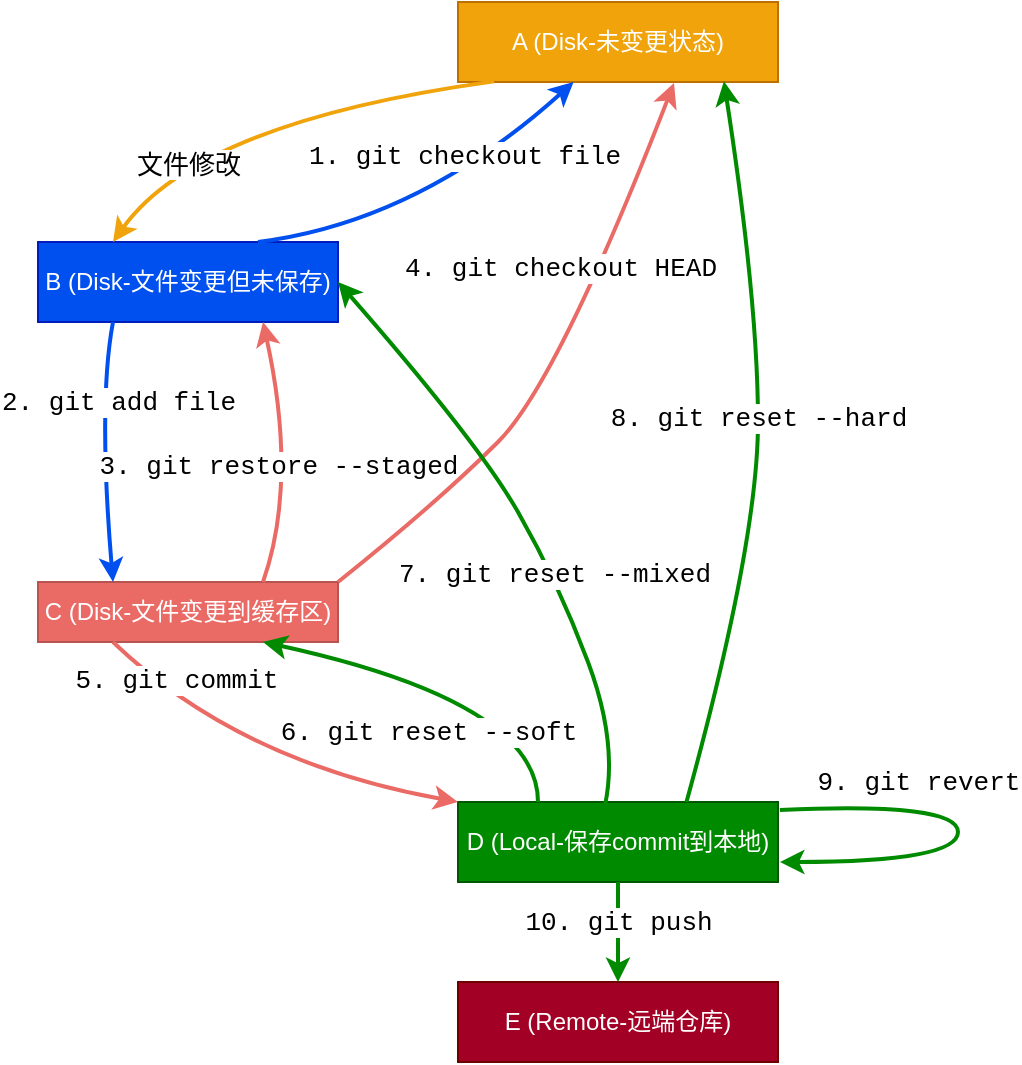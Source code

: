 <mxfile version="19.0.3" type="device"><diagram id="C5RBs43oDa-KdzZeNtuy" name="Page-1"><mxGraphModel dx="976" dy="645" grid="1" gridSize="10" guides="1" tooltips="1" connect="1" arrows="1" fold="1" page="1" pageScale="1" pageWidth="827" pageHeight="1169" math="0" shadow="0"><root><mxCell id="WIyWlLk6GJQsqaUBKTNV-0"/><mxCell id="WIyWlLk6GJQsqaUBKTNV-1" parent="WIyWlLk6GJQsqaUBKTNV-0"/><mxCell id="J6IVtctKUv1aDYLDIr6w-46" value="" style="group" parent="WIyWlLk6GJQsqaUBKTNV-1" vertex="1" connectable="0"><mxGeometry x="110" y="30" width="460" height="530" as="geometry"/></mxCell><mxCell id="J6IVtctKUv1aDYLDIr6w-0" value="B (Disk-文件变更但未保存)" style="rounded=0;whiteSpace=wrap;html=1;fillColor=#0050ef;strokeColor=#001DBC;fontColor=#ffffff;" parent="J6IVtctKUv1aDYLDIr6w-46" vertex="1"><mxGeometry y="120" width="150" height="40" as="geometry"/></mxCell><mxCell id="J6IVtctKUv1aDYLDIr6w-1" value="&lt;font color=&quot;#ffffff&quot;&gt;A (Disk-未变更状态)&lt;/font&gt;" style="rounded=0;whiteSpace=wrap;html=1;fillColor=#f0a30a;strokeColor=#BD7000;fontColor=#000000;" parent="J6IVtctKUv1aDYLDIr6w-46" vertex="1"><mxGeometry x="210" width="160" height="40" as="geometry"/></mxCell><mxCell id="J6IVtctKUv1aDYLDIr6w-2" value="&lt;font color=&quot;#ffffff&quot;&gt;C (Disk-文件变更到缓存区)&lt;/font&gt;" style="rounded=0;whiteSpace=wrap;html=1;fillColor=#EA6B66;strokeColor=#b85450;" parent="J6IVtctKUv1aDYLDIr6w-46" vertex="1"><mxGeometry y="290" width="150" height="30" as="geometry"/></mxCell><mxCell id="J6IVtctKUv1aDYLDIr6w-3" value="D (Local-保存commit到本地)" style="rounded=0;whiteSpace=wrap;html=1;fillColor=#008a00;strokeColor=#005700;fontColor=#ffffff;" parent="J6IVtctKUv1aDYLDIr6w-46" vertex="1"><mxGeometry x="210" y="400" width="160" height="40" as="geometry"/></mxCell><mxCell id="J6IVtctKUv1aDYLDIr6w-4" value="E (Remote-远端仓库)" style="rounded=0;whiteSpace=wrap;html=1;fillColor=#a20025;fontColor=#ffffff;strokeColor=#6F0000;" parent="J6IVtctKUv1aDYLDIr6w-46" vertex="1"><mxGeometry x="210" y="490" width="160" height="40" as="geometry"/></mxCell><mxCell id="J6IVtctKUv1aDYLDIr6w-8" value="" style="curved=1;endArrow=classic;html=1;rounded=0;entryX=0.25;entryY=0;entryDx=0;entryDy=0;exitX=0.113;exitY=0.992;exitDx=0;exitDy=0;exitPerimeter=0;strokeWidth=2;strokeColor=#F0A30A;" parent="J6IVtctKUv1aDYLDIr6w-46" source="J6IVtctKUv1aDYLDIr6w-1" target="J6IVtctKUv1aDYLDIr6w-0" edge="1"><mxGeometry width="50" height="50" relative="1" as="geometry"><mxPoint x="90" y="65" as="sourcePoint"/><mxPoint x="140" y="15" as="targetPoint"/><Array as="points"><mxPoint x="80" y="60"/></Array></mxGeometry></mxCell><mxCell id="J6IVtctKUv1aDYLDIr6w-9" value="文件修改" style="edgeLabel;html=1;align=center;verticalAlign=middle;resizable=0;points=[];fontSize=13;fontFamily=Helvetica;" parent="J6IVtctKUv1aDYLDIr6w-8" vertex="1" connectable="0"><mxGeometry x="0.451" y="7" relative="1" as="geometry"><mxPoint x="-4" y="6" as="offset"/></mxGeometry></mxCell><mxCell id="J6IVtctKUv1aDYLDIr6w-10" value="" style="curved=1;endArrow=classic;html=1;rounded=0;entryX=0.25;entryY=0;entryDx=0;entryDy=0;strokeWidth=2;strokeColor=#0050EF;exitX=0.25;exitY=1;exitDx=0;exitDy=0;" parent="J6IVtctKUv1aDYLDIr6w-46" source="J6IVtctKUv1aDYLDIr6w-0" target="J6IVtctKUv1aDYLDIr6w-2" edge="1"><mxGeometry width="50" height="50" relative="1" as="geometry"><mxPoint x="65" y="160" as="sourcePoint"/><mxPoint x="115" y="110" as="targetPoint"/><Array as="points"><mxPoint x="30" y="200"/></Array></mxGeometry></mxCell><mxCell id="J6IVtctKUv1aDYLDIr6w-16" value="2. git add file" style="edgeLabel;html=1;align=center;verticalAlign=middle;resizable=0;points=[];fontSize=13;fontFamily=Courier New;" parent="J6IVtctKUv1aDYLDIr6w-10" vertex="1" connectable="0"><mxGeometry x="0.097" y="7" relative="1" as="geometry"><mxPoint y="-31" as="offset"/></mxGeometry></mxCell><mxCell id="J6IVtctKUv1aDYLDIr6w-12" value="" style="curved=1;endArrow=classic;html=1;rounded=0;strokeWidth=2;strokeColor=#0050EF;" parent="J6IVtctKUv1aDYLDIr6w-46" target="J6IVtctKUv1aDYLDIr6w-1" edge="1"><mxGeometry width="50" height="50" relative="1" as="geometry"><mxPoint x="110" y="120" as="sourcePoint"/><mxPoint x="240" y="40" as="targetPoint"/><Array as="points"><mxPoint x="190" y="110"/></Array></mxGeometry></mxCell><mxCell id="J6IVtctKUv1aDYLDIr6w-13" value="1. git checkout file" style="edgeLabel;html=1;align=center;verticalAlign=middle;resizable=0;points=[];fontSize=13;fontFamily=Courier New;" parent="J6IVtctKUv1aDYLDIr6w-12" vertex="1" connectable="0"><mxGeometry x="0.412" y="2" relative="1" as="geometry"><mxPoint x="-13" y="2" as="offset"/></mxGeometry></mxCell><mxCell id="J6IVtctKUv1aDYLDIr6w-14" value="" style="curved=1;endArrow=classic;html=1;rounded=0;entryX=0.75;entryY=1;entryDx=0;entryDy=0;strokeWidth=2;strokeColor=#EA6B66;exitX=0.75;exitY=0;exitDx=0;exitDy=0;" parent="J6IVtctKUv1aDYLDIr6w-46" source="J6IVtctKUv1aDYLDIr6w-2" target="J6IVtctKUv1aDYLDIr6w-0" edge="1"><mxGeometry width="50" height="50" relative="1" as="geometry"><mxPoint x="90" y="270" as="sourcePoint"/><mxPoint x="140" y="220" as="targetPoint"/><Array as="points"><mxPoint x="130" y="240"/></Array></mxGeometry></mxCell><mxCell id="J6IVtctKUv1aDYLDIr6w-17" value="3. git restore --staged" style="edgeLabel;html=1;align=center;verticalAlign=middle;resizable=0;points=[];fontSize=13;fontFamily=Courier New;" parent="J6IVtctKUv1aDYLDIr6w-14" vertex="1" connectable="0"><mxGeometry x="0.158" y="5" relative="1" as="geometry"><mxPoint y="15" as="offset"/></mxGeometry></mxCell><mxCell id="J6IVtctKUv1aDYLDIr6w-18" value="" style="curved=1;endArrow=classic;html=1;rounded=0;entryX=0.675;entryY=1.013;entryDx=0;entryDy=0;entryPerimeter=0;strokeWidth=2;strokeColor=#EA6B66;exitX=1;exitY=0;exitDx=0;exitDy=0;" parent="J6IVtctKUv1aDYLDIr6w-46" source="J6IVtctKUv1aDYLDIr6w-2" target="J6IVtctKUv1aDYLDIr6w-1" edge="1"><mxGeometry width="50" height="50" relative="1" as="geometry"><mxPoint x="130" y="270" as="sourcePoint"/><mxPoint x="180" y="220" as="targetPoint"/><Array as="points"><mxPoint x="200" y="250"/><mxPoint x="260" y="190"/></Array></mxGeometry></mxCell><mxCell id="J6IVtctKUv1aDYLDIr6w-20" value="4. git checkout HEAD" style="edgeLabel;html=1;align=center;verticalAlign=middle;resizable=0;points=[];fontSize=13;fontFamily=Courier New;" parent="J6IVtctKUv1aDYLDIr6w-18" vertex="1" connectable="0"><mxGeometry x="0.187" y="2" relative="1" as="geometry"><mxPoint x="-10" y="-24" as="offset"/></mxGeometry></mxCell><mxCell id="J6IVtctKUv1aDYLDIr6w-21" value="" style="endArrow=classic;html=1;entryX=0;entryY=0;entryDx=0;entryDy=0;curved=1;strokeWidth=2;strokeColor=#EA6B66;exitX=0.25;exitY=1;exitDx=0;exitDy=0;" parent="J6IVtctKUv1aDYLDIr6w-46" source="J6IVtctKUv1aDYLDIr6w-2" target="J6IVtctKUv1aDYLDIr6w-3" edge="1"><mxGeometry width="50" height="50" relative="1" as="geometry"><mxPoint x="65" y="310" as="sourcePoint"/><mxPoint x="120" y="430" as="targetPoint"/><Array as="points"><mxPoint x="100" y="380"/></Array></mxGeometry></mxCell><mxCell id="J6IVtctKUv1aDYLDIr6w-26" value="5. git commit" style="edgeLabel;html=1;align=center;verticalAlign=middle;resizable=0;points=[];fontSize=13;fontFamily=Courier New;" parent="J6IVtctKUv1aDYLDIr6w-21" vertex="1" connectable="0"><mxGeometry x="-0.646" y="8" relative="1" as="geometry"><mxPoint as="offset"/></mxGeometry></mxCell><mxCell id="J6IVtctKUv1aDYLDIr6w-27" value="" style="endArrow=classic;html=1;entryX=0.75;entryY=1;entryDx=0;entryDy=0;curved=1;strokeWidth=2;strokeColor=#008A00;" parent="J6IVtctKUv1aDYLDIr6w-46" target="J6IVtctKUv1aDYLDIr6w-2" edge="1"><mxGeometry width="50" height="50" relative="1" as="geometry"><mxPoint x="250" y="400" as="sourcePoint"/><mxPoint x="300" y="350" as="targetPoint"/><Array as="points"><mxPoint x="250" y="350"/></Array></mxGeometry></mxCell><mxCell id="J6IVtctKUv1aDYLDIr6w-28" value="6. git reset --soft" style="edgeLabel;html=1;align=center;verticalAlign=middle;resizable=0;points=[];fontSize=13;fontFamily=Courier New;" parent="J6IVtctKUv1aDYLDIr6w-27" vertex="1" connectable="0"><mxGeometry x="0.147" y="2" relative="1" as="geometry"><mxPoint x="3" y="25" as="offset"/></mxGeometry></mxCell><mxCell id="J6IVtctKUv1aDYLDIr6w-29" value="" style="curved=1;endArrow=classic;html=1;entryX=1;entryY=0.5;entryDx=0;entryDy=0;exitX=0.46;exitY=0.031;exitDx=0;exitDy=0;exitPerimeter=0;strokeColor=#008A00;strokeWidth=2;" parent="J6IVtctKUv1aDYLDIr6w-46" source="J6IVtctKUv1aDYLDIr6w-3" target="J6IVtctKUv1aDYLDIr6w-0" edge="1"><mxGeometry width="50" height="50" relative="1" as="geometry"><mxPoint x="279" y="400" as="sourcePoint"/><mxPoint x="329" y="350" as="targetPoint"/><Array as="points"><mxPoint x="290" y="370"/><mxPoint x="260" y="290"/><mxPoint x="220" y="220"/></Array></mxGeometry></mxCell><mxCell id="J6IVtctKUv1aDYLDIr6w-30" value="7. git reset --mixed" style="edgeLabel;html=1;align=center;verticalAlign=middle;resizable=0;points=[];fontSize=13;fontFamily=Courier New;" parent="J6IVtctKUv1aDYLDIr6w-29" vertex="1" connectable="0"><mxGeometry x="0.24" y="2" relative="1" as="geometry"><mxPoint x="35" y="57" as="offset"/></mxGeometry></mxCell><mxCell id="J6IVtctKUv1aDYLDIr6w-34" value="&lt;font face=&quot;Courier New&quot;&gt;9. git revert&lt;/font&gt;" style="curved=1;endArrow=classic;html=1;exitX=1.006;exitY=0.101;exitDx=0;exitDy=0;exitPerimeter=0;strokeColor=#008A00;strokeWidth=2;fontSize=13;fontFamily=Helvetica;" parent="J6IVtctKUv1aDYLDIr6w-46" source="J6IVtctKUv1aDYLDIr6w-3" edge="1"><mxGeometry x="-0.331" y="11" width="50" height="50" relative="1" as="geometry"><mxPoint x="370" y="410" as="sourcePoint"/><mxPoint x="371" y="430" as="targetPoint"/><Array as="points"><mxPoint x="460" y="400"/><mxPoint x="460" y="430"/></Array><mxPoint as="offset"/></mxGeometry></mxCell><mxCell id="J6IVtctKUv1aDYLDIr6w-36" style="edgeStyle=none;orthogonalLoop=1;jettySize=auto;html=1;exitX=0.5;exitY=1;exitDx=0;exitDy=0;entryX=0.5;entryY=0;entryDx=0;entryDy=0;strokeWidth=2;strokeColor=#008A00;" parent="J6IVtctKUv1aDYLDIr6w-46" source="J6IVtctKUv1aDYLDIr6w-3" target="J6IVtctKUv1aDYLDIr6w-4" edge="1"><mxGeometry relative="1" as="geometry"/></mxCell><mxCell id="J6IVtctKUv1aDYLDIr6w-37" value="10. git push" style="edgeLabel;html=1;align=center;verticalAlign=middle;resizable=0;points=[];fontSize=13;fontFamily=Courier New;" parent="J6IVtctKUv1aDYLDIr6w-36" vertex="1" connectable="0"><mxGeometry x="-0.283" y="1" relative="1" as="geometry"><mxPoint x="-1" y="2" as="offset"/></mxGeometry></mxCell><mxCell id="J6IVtctKUv1aDYLDIr6w-39" value="" style="curved=1;endArrow=classic;html=1;entryX=0.831;entryY=0.992;entryDx=0;entryDy=0;entryPerimeter=0;exitX=0.714;exitY=0;exitDx=0;exitDy=0;exitPerimeter=0;strokeColor=#008A00;strokeWidth=2;" parent="J6IVtctKUv1aDYLDIr6w-46" source="J6IVtctKUv1aDYLDIr6w-3" target="J6IVtctKUv1aDYLDIr6w-1" edge="1"><mxGeometry width="50" height="50" relative="1" as="geometry"><mxPoint x="320" y="400" as="sourcePoint"/><mxPoint x="320" y="120" as="targetPoint"/><Array as="points"><mxPoint x="360" y="270"/><mxPoint x="360" y="150"/></Array></mxGeometry></mxCell><mxCell id="J6IVtctKUv1aDYLDIr6w-40" value="8. git reset --hard" style="edgeLabel;html=1;align=center;verticalAlign=middle;resizable=0;points=[];fontSize=13;fontFamily=Courier New;" parent="J6IVtctKUv1aDYLDIr6w-39" vertex="1" connectable="0"><mxGeometry x="0.135" relative="1" as="geometry"><mxPoint y="11" as="offset"/></mxGeometry></mxCell></root></mxGraphModel></diagram></mxfile>